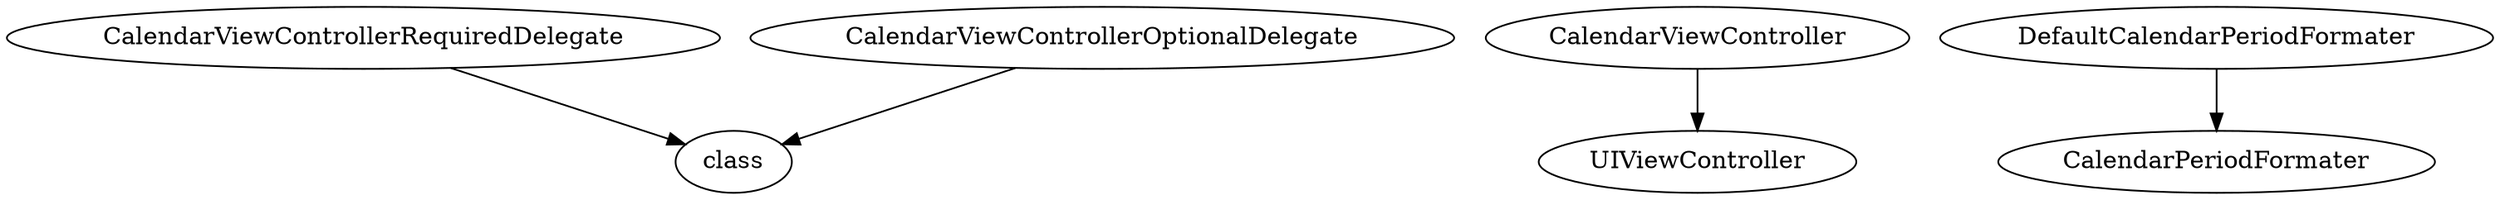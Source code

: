 digraph Anonymous {
  
  "CalendarViewControllerRequiredDelegate" -> "class";
  "CalendarViewControllerOptionalDelegate" -> "class";
  "CalendarViewController" -> "UIViewController";
  "DefaultCalendarPeriodFormater" -> "CalendarPeriodFormater";
}
